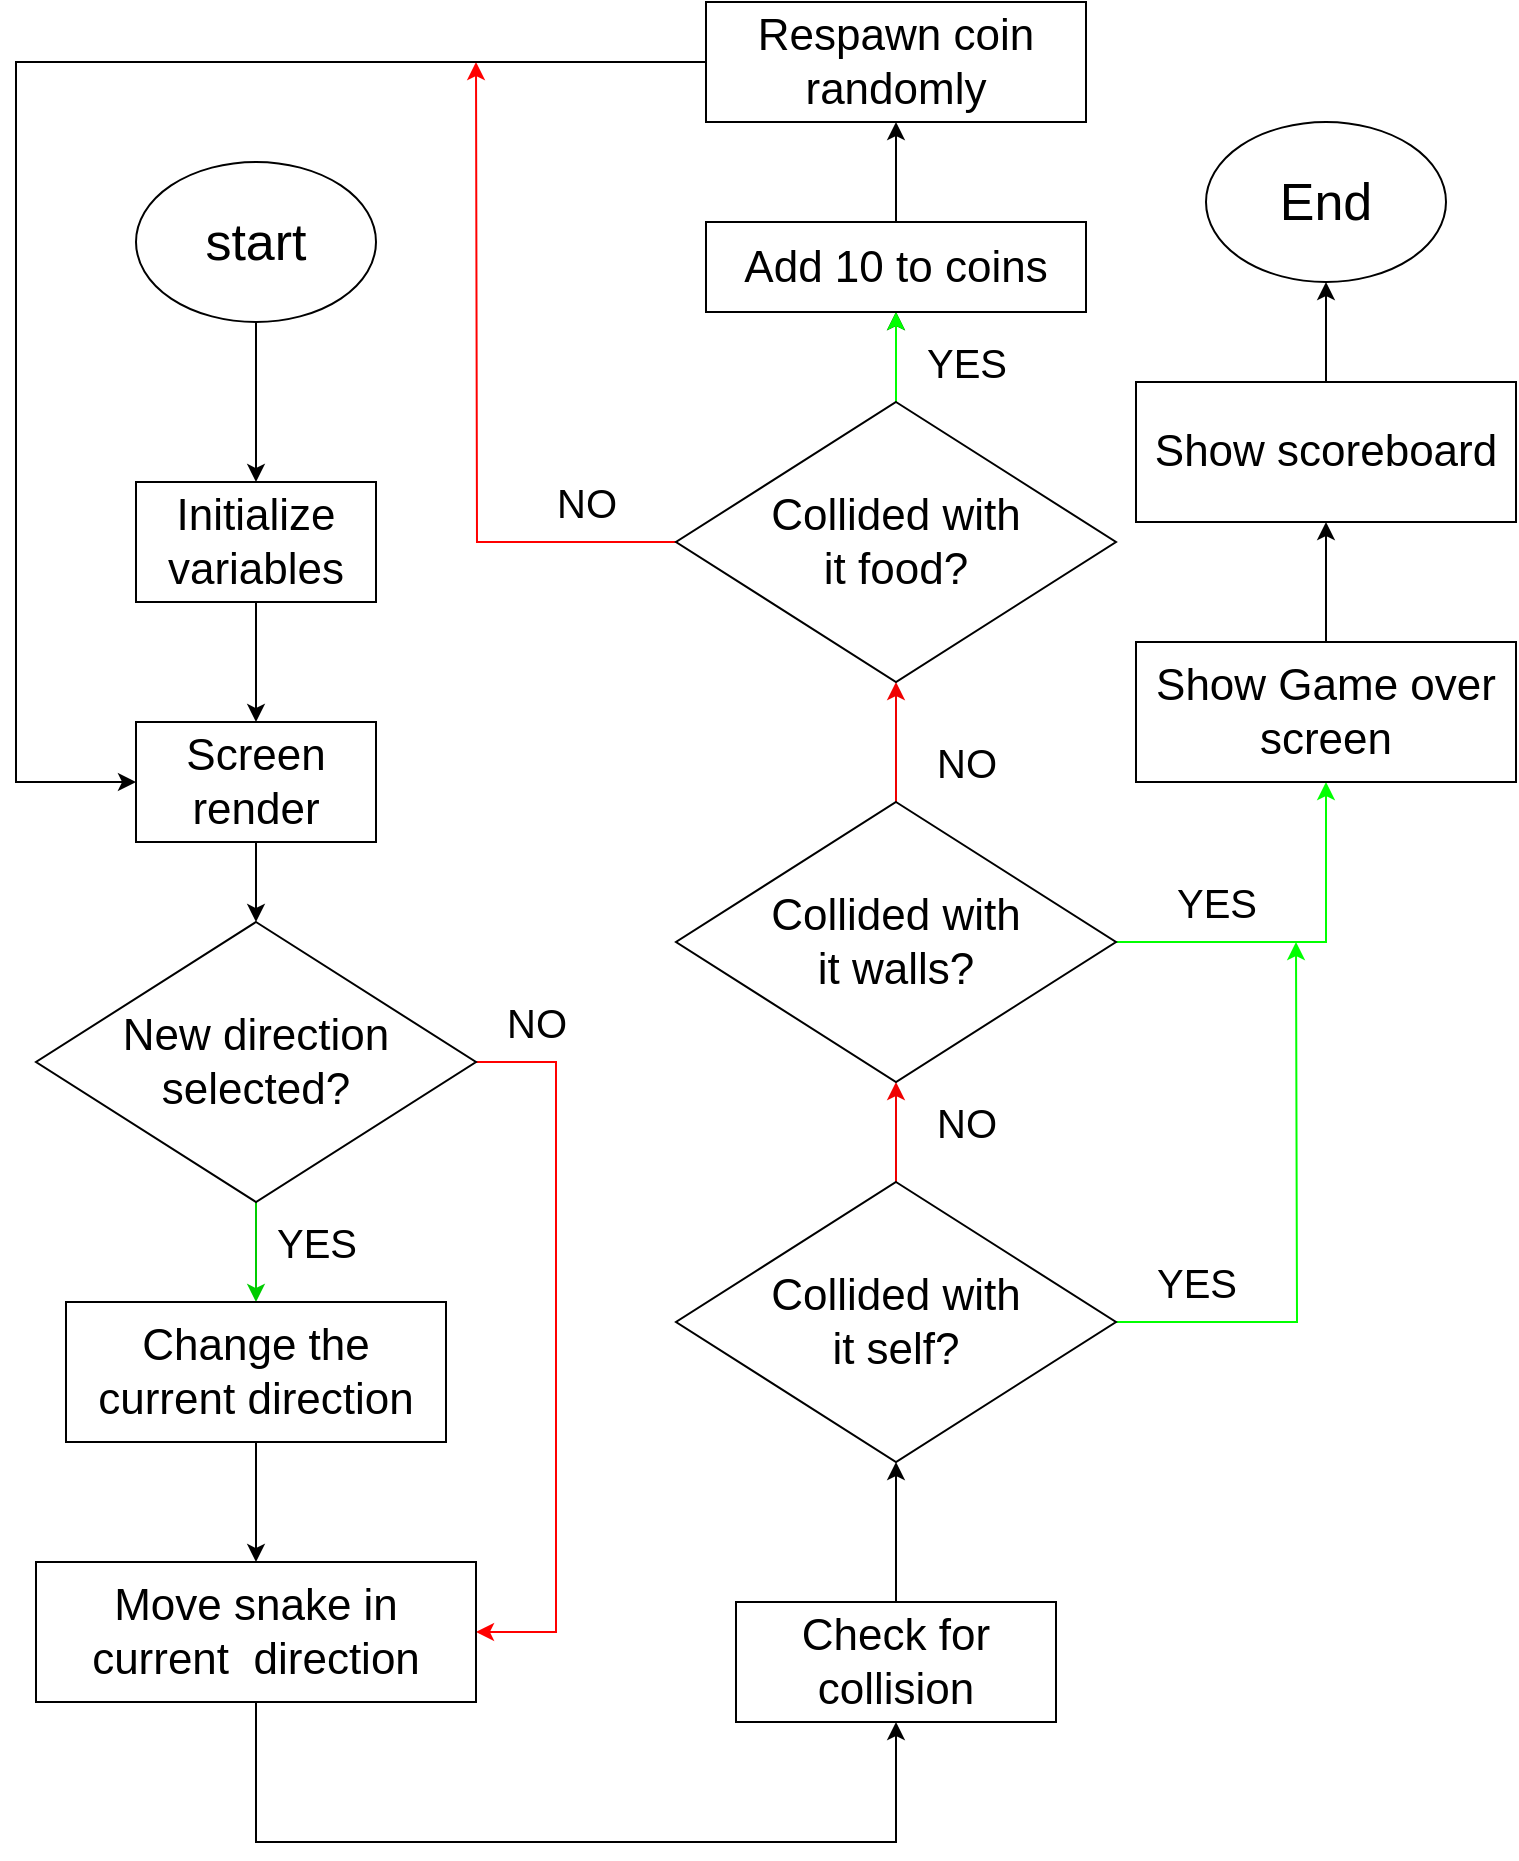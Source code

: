 <mxfile version="13.9.9" type="device"><diagram id="S6q7BFUfGCvP-Jrf9t0d" name="Page-1"><mxGraphModel dx="852" dy="1594" grid="1" gridSize="10" guides="1" tooltips="1" connect="1" arrows="1" fold="1" page="1" pageScale="1" pageWidth="850" pageHeight="1100" math="0" shadow="0"><root><mxCell id="0"/><mxCell id="1" parent="0"/><mxCell id="ekRKlDYGpGEaN5jSUXj3-4" style="edgeStyle=orthogonalEdgeStyle;rounded=0;orthogonalLoop=1;jettySize=auto;html=1;exitX=0.5;exitY=1;exitDx=0;exitDy=0;entryX=0.5;entryY=0;entryDx=0;entryDy=0;" parent="1" source="ekRKlDYGpGEaN5jSUXj3-1" target="ekRKlDYGpGEaN5jSUXj3-2" edge="1"><mxGeometry relative="1" as="geometry"/></mxCell><mxCell id="ekRKlDYGpGEaN5jSUXj3-1" value="&lt;font style=&quot;font-size: 26px&quot;&gt;start&lt;/font&gt;" style="ellipse;whiteSpace=wrap;html=1;" parent="1" vertex="1"><mxGeometry x="140" y="-40" width="120" height="80" as="geometry"/></mxCell><mxCell id="ekRKlDYGpGEaN5jSUXj3-5" value="" style="edgeStyle=orthogonalEdgeStyle;rounded=0;orthogonalLoop=1;jettySize=auto;html=1;" parent="1" source="ekRKlDYGpGEaN5jSUXj3-2" target="ekRKlDYGpGEaN5jSUXj3-3" edge="1"><mxGeometry relative="1" as="geometry"/></mxCell><mxCell id="ekRKlDYGpGEaN5jSUXj3-2" value="&lt;font style=&quot;font-size: 22px&quot;&gt;Initialize variables&lt;/font&gt;" style="rounded=0;whiteSpace=wrap;html=1;" parent="1" vertex="1"><mxGeometry x="140" y="120" width="120" height="60" as="geometry"/></mxCell><mxCell id="ekRKlDYGpGEaN5jSUXj3-7" value="" style="edgeStyle=orthogonalEdgeStyle;rounded=0;orthogonalLoop=1;jettySize=auto;html=1;" parent="1" source="ekRKlDYGpGEaN5jSUXj3-3" target="ekRKlDYGpGEaN5jSUXj3-6" edge="1"><mxGeometry relative="1" as="geometry"/></mxCell><mxCell id="ekRKlDYGpGEaN5jSUXj3-3" value="&lt;font style=&quot;font-size: 22px&quot;&gt;Screen render&lt;/font&gt;" style="rounded=0;whiteSpace=wrap;html=1;" parent="1" vertex="1"><mxGeometry x="140" y="240" width="120" height="60" as="geometry"/></mxCell><mxCell id="ekRKlDYGpGEaN5jSUXj3-9" value="" style="edgeStyle=orthogonalEdgeStyle;rounded=0;orthogonalLoop=1;jettySize=auto;html=1;strokeColor=#00CC00;" parent="1" source="ekRKlDYGpGEaN5jSUXj3-6" target="ekRKlDYGpGEaN5jSUXj3-8" edge="1"><mxGeometry relative="1" as="geometry"/></mxCell><mxCell id="ekRKlDYGpGEaN5jSUXj3-13" style="edgeStyle=orthogonalEdgeStyle;rounded=0;orthogonalLoop=1;jettySize=auto;html=1;entryX=1;entryY=0.5;entryDx=0;entryDy=0;strokeColor=#FF0000;" parent="1" source="ekRKlDYGpGEaN5jSUXj3-6" target="ekRKlDYGpGEaN5jSUXj3-11" edge="1"><mxGeometry relative="1" as="geometry"><Array as="points"><mxPoint x="350" y="410"/><mxPoint x="350" y="695"/></Array></mxGeometry></mxCell><mxCell id="ekRKlDYGpGEaN5jSUXj3-6" value="&lt;span style=&quot;font-size: 22px&quot;&gt;New direction selected?&lt;/span&gt;" style="rhombus;whiteSpace=wrap;html=1;" parent="1" vertex="1"><mxGeometry x="90" y="340" width="220" height="140" as="geometry"/></mxCell><mxCell id="ekRKlDYGpGEaN5jSUXj3-12" value="" style="edgeStyle=orthogonalEdgeStyle;rounded=0;orthogonalLoop=1;jettySize=auto;html=1;fillColor=#d5e8d4;" parent="1" source="ekRKlDYGpGEaN5jSUXj3-8" target="ekRKlDYGpGEaN5jSUXj3-11" edge="1"><mxGeometry relative="1" as="geometry"/></mxCell><mxCell id="ekRKlDYGpGEaN5jSUXj3-8" value="&lt;span style=&quot;font-size: 22px&quot;&gt;Change the current direction&lt;/span&gt;" style="rounded=0;whiteSpace=wrap;html=1;" parent="1" vertex="1"><mxGeometry x="105" y="530" width="190" height="70" as="geometry"/></mxCell><mxCell id="ekRKlDYGpGEaN5jSUXj3-10" value="&lt;font style=&quot;font-size: 20px&quot;&gt;YES&lt;/font&gt;" style="text;html=1;align=center;verticalAlign=middle;resizable=0;points=[];autosize=1;" parent="1" vertex="1"><mxGeometry x="200" y="490" width="60" height="20" as="geometry"/></mxCell><mxCell id="ekRKlDYGpGEaN5jSUXj3-17" style="edgeStyle=orthogonalEdgeStyle;rounded=0;orthogonalLoop=1;jettySize=auto;html=1;entryX=0.5;entryY=1;entryDx=0;entryDy=0;strokeColor=#000000;" parent="1" source="ekRKlDYGpGEaN5jSUXj3-11" target="ekRKlDYGpGEaN5jSUXj3-16" edge="1"><mxGeometry relative="1" as="geometry"><Array as="points"><mxPoint x="200" y="800"/><mxPoint x="520" y="800"/></Array></mxGeometry></mxCell><mxCell id="ekRKlDYGpGEaN5jSUXj3-11" value="&lt;span style=&quot;font-size: 22px&quot;&gt;Move snake in current&amp;nbsp; direction&lt;/span&gt;" style="rounded=0;whiteSpace=wrap;html=1;" parent="1" vertex="1"><mxGeometry x="90" y="660" width="220" height="70" as="geometry"/></mxCell><mxCell id="ekRKlDYGpGEaN5jSUXj3-15" value="&lt;font style=&quot;font-size: 20px&quot;&gt;NO&lt;/font&gt;" style="text;html=1;align=center;verticalAlign=middle;resizable=0;points=[];autosize=1;" parent="1" vertex="1"><mxGeometry x="315" y="380" width="50" height="20" as="geometry"/></mxCell><mxCell id="ekRKlDYGpGEaN5jSUXj3-19" value="" style="edgeStyle=orthogonalEdgeStyle;rounded=0;orthogonalLoop=1;jettySize=auto;html=1;strokeColor=#000000;" parent="1" source="ekRKlDYGpGEaN5jSUXj3-16" target="ekRKlDYGpGEaN5jSUXj3-18" edge="1"><mxGeometry relative="1" as="geometry"/></mxCell><mxCell id="ekRKlDYGpGEaN5jSUXj3-16" value="&lt;span style=&quot;font-size: 22px&quot;&gt;Check for collision&lt;/span&gt;" style="rounded=0;whiteSpace=wrap;html=1;" parent="1" vertex="1"><mxGeometry x="440" y="680" width="160" height="60" as="geometry"/></mxCell><mxCell id="ekRKlDYGpGEaN5jSUXj3-22" value="" style="edgeStyle=orthogonalEdgeStyle;rounded=0;orthogonalLoop=1;jettySize=auto;html=1;strokeColor=#F00000;" parent="1" source="ekRKlDYGpGEaN5jSUXj3-18" target="ekRKlDYGpGEaN5jSUXj3-20" edge="1"><mxGeometry relative="1" as="geometry"/></mxCell><mxCell id="ekRKlDYGpGEaN5jSUXj3-31" style="edgeStyle=orthogonalEdgeStyle;rounded=0;orthogonalLoop=1;jettySize=auto;html=1;strokeColor=#00FF00;" parent="1" source="ekRKlDYGpGEaN5jSUXj3-18" edge="1"><mxGeometry relative="1" as="geometry"><mxPoint x="720.0" y="350" as="targetPoint"/></mxGeometry></mxCell><mxCell id="ekRKlDYGpGEaN5jSUXj3-18" value="&lt;span style=&quot;font-size: 22px&quot;&gt;Collided with&lt;br&gt;it self?&lt;/span&gt;" style="rhombus;whiteSpace=wrap;html=1;" parent="1" vertex="1"><mxGeometry x="410" y="470" width="220" height="140" as="geometry"/></mxCell><mxCell id="ekRKlDYGpGEaN5jSUXj3-23" value="" style="edgeStyle=orthogonalEdgeStyle;rounded=0;orthogonalLoop=1;jettySize=auto;html=1;strokeColor=#F00000;" parent="1" source="ekRKlDYGpGEaN5jSUXj3-20" target="ekRKlDYGpGEaN5jSUXj3-21" edge="1"><mxGeometry relative="1" as="geometry"/></mxCell><mxCell id="ekRKlDYGpGEaN5jSUXj3-30" style="edgeStyle=orthogonalEdgeStyle;rounded=0;orthogonalLoop=1;jettySize=auto;html=1;entryX=0.5;entryY=1;entryDx=0;entryDy=0;strokeColor=#00FF00;" parent="1" source="ekRKlDYGpGEaN5jSUXj3-20" target="ekRKlDYGpGEaN5jSUXj3-27" edge="1"><mxGeometry relative="1" as="geometry"/></mxCell><mxCell id="ekRKlDYGpGEaN5jSUXj3-20" value="&lt;span style=&quot;font-size: 22px&quot;&gt;Collided with&lt;br&gt;it walls?&lt;/span&gt;" style="rhombus;whiteSpace=wrap;html=1;" parent="1" vertex="1"><mxGeometry x="410" y="280" width="220" height="140" as="geometry"/></mxCell><mxCell id="ekRKlDYGpGEaN5jSUXj3-36" style="edgeStyle=orthogonalEdgeStyle;rounded=0;orthogonalLoop=1;jettySize=auto;html=1;entryX=0.5;entryY=1;entryDx=0;entryDy=0;" parent="1" source="ekRKlDYGpGEaN5jSUXj3-21" target="ekRKlDYGpGEaN5jSUXj3-35" edge="1"><mxGeometry relative="1" as="geometry"/></mxCell><mxCell id="ekRKlDYGpGEaN5jSUXj3-41" value="" style="edgeStyle=orthogonalEdgeStyle;rounded=0;orthogonalLoop=1;jettySize=auto;html=1;strokeColor=#00FF00;" parent="1" source="ekRKlDYGpGEaN5jSUXj3-21" target="ekRKlDYGpGEaN5jSUXj3-35" edge="1"><mxGeometry relative="1" as="geometry"/></mxCell><mxCell id="ekRKlDYGpGEaN5jSUXj3-43" style="edgeStyle=orthogonalEdgeStyle;rounded=0;orthogonalLoop=1;jettySize=auto;html=1;strokeColor=#FF0000;" parent="1" source="ekRKlDYGpGEaN5jSUXj3-21" edge="1"><mxGeometry relative="1" as="geometry"><mxPoint x="310.0" y="-90" as="targetPoint"/></mxGeometry></mxCell><mxCell id="ekRKlDYGpGEaN5jSUXj3-21" value="&lt;span style=&quot;font-size: 22px&quot;&gt;Collided with&lt;br&gt;it food?&lt;/span&gt;" style="rhombus;whiteSpace=wrap;html=1;" parent="1" vertex="1"><mxGeometry x="410" y="80" width="220" height="140" as="geometry"/></mxCell><mxCell id="ekRKlDYGpGEaN5jSUXj3-24" value="&lt;font style=&quot;font-size: 20px&quot;&gt;NO&lt;/font&gt;" style="text;html=1;align=center;verticalAlign=middle;resizable=0;points=[];autosize=1;" parent="1" vertex="1"><mxGeometry x="530" y="430" width="50" height="20" as="geometry"/></mxCell><mxCell id="ekRKlDYGpGEaN5jSUXj3-25" value="&lt;font style=&quot;font-size: 20px&quot;&gt;NO&lt;/font&gt;" style="text;html=1;align=center;verticalAlign=middle;resizable=0;points=[];autosize=1;" parent="1" vertex="1"><mxGeometry x="530" y="250" width="50" height="20" as="geometry"/></mxCell><mxCell id="ekRKlDYGpGEaN5jSUXj3-46" value="" style="edgeStyle=orthogonalEdgeStyle;rounded=0;orthogonalLoop=1;jettySize=auto;html=1;" parent="1" source="ekRKlDYGpGEaN5jSUXj3-27" target="ekRKlDYGpGEaN5jSUXj3-45" edge="1"><mxGeometry relative="1" as="geometry"/></mxCell><mxCell id="ekRKlDYGpGEaN5jSUXj3-27" value="&lt;span style=&quot;font-size: 22px&quot;&gt;Show Game over screen&lt;/span&gt;" style="rounded=0;whiteSpace=wrap;html=1;" parent="1" vertex="1"><mxGeometry x="640" y="200" width="190" height="70" as="geometry"/></mxCell><mxCell id="ekRKlDYGpGEaN5jSUXj3-32" value="&lt;font style=&quot;font-size: 20px&quot;&gt;YES&lt;/font&gt;" style="text;html=1;align=center;verticalAlign=middle;resizable=0;points=[];autosize=1;" parent="1" vertex="1"><mxGeometry x="640" y="510" width="60" height="20" as="geometry"/></mxCell><mxCell id="ekRKlDYGpGEaN5jSUXj3-33" value="&lt;font style=&quot;font-size: 20px&quot;&gt;YES&lt;/font&gt;" style="text;html=1;align=center;verticalAlign=middle;resizable=0;points=[];autosize=1;" parent="1" vertex="1"><mxGeometry x="650" y="320" width="60" height="20" as="geometry"/></mxCell><mxCell id="ekRKlDYGpGEaN5jSUXj3-39" value="" style="edgeStyle=orthogonalEdgeStyle;rounded=0;orthogonalLoop=1;jettySize=auto;html=1;strokeColor=#000000;" parent="1" source="ekRKlDYGpGEaN5jSUXj3-35" target="ekRKlDYGpGEaN5jSUXj3-38" edge="1"><mxGeometry relative="1" as="geometry"/></mxCell><mxCell id="ekRKlDYGpGEaN5jSUXj3-35" value="&lt;span style=&quot;font-size: 22px&quot;&gt;Add 10 to coins&lt;/span&gt;" style="rounded=0;whiteSpace=wrap;html=1;" parent="1" vertex="1"><mxGeometry x="425" y="-10" width="190" height="45" as="geometry"/></mxCell><mxCell id="ekRKlDYGpGEaN5jSUXj3-40" style="edgeStyle=orthogonalEdgeStyle;rounded=0;orthogonalLoop=1;jettySize=auto;html=1;strokeColor=#000000;entryX=0;entryY=0.5;entryDx=0;entryDy=0;" parent="1" source="ekRKlDYGpGEaN5jSUXj3-38" target="ekRKlDYGpGEaN5jSUXj3-3" edge="1"><mxGeometry relative="1" as="geometry"><mxPoint x="70" y="270" as="targetPoint"/><Array as="points"><mxPoint x="80" y="-90"/><mxPoint x="80" y="270"/></Array></mxGeometry></mxCell><mxCell id="ekRKlDYGpGEaN5jSUXj3-38" value="&lt;span style=&quot;font-size: 22px&quot;&gt;Respawn coin randomly&lt;/span&gt;" style="rounded=0;whiteSpace=wrap;html=1;" parent="1" vertex="1"><mxGeometry x="425" y="-120" width="190" height="60" as="geometry"/></mxCell><mxCell id="ekRKlDYGpGEaN5jSUXj3-42" value="&lt;font style=&quot;font-size: 20px&quot;&gt;YES&lt;/font&gt;" style="text;html=1;align=center;verticalAlign=middle;resizable=0;points=[];autosize=1;" parent="1" vertex="1"><mxGeometry x="525" y="50" width="60" height="20" as="geometry"/></mxCell><mxCell id="ekRKlDYGpGEaN5jSUXj3-44" value="&lt;font style=&quot;font-size: 20px&quot;&gt;NO&lt;/font&gt;" style="text;html=1;align=center;verticalAlign=middle;resizable=0;points=[];autosize=1;" parent="1" vertex="1"><mxGeometry x="340" y="120" width="50" height="20" as="geometry"/></mxCell><mxCell id="CQeH95wIRELJfSacKbLR-2" value="" style="edgeStyle=orthogonalEdgeStyle;rounded=0;orthogonalLoop=1;jettySize=auto;html=1;" edge="1" parent="1" source="ekRKlDYGpGEaN5jSUXj3-45" target="CQeH95wIRELJfSacKbLR-1"><mxGeometry relative="1" as="geometry"/></mxCell><mxCell id="ekRKlDYGpGEaN5jSUXj3-45" value="&lt;span style=&quot;font-size: 22px&quot;&gt;Show scoreboard&lt;/span&gt;" style="rounded=0;whiteSpace=wrap;html=1;" parent="1" vertex="1"><mxGeometry x="640" y="70" width="190" height="70" as="geometry"/></mxCell><mxCell id="CQeH95wIRELJfSacKbLR-1" value="&lt;font style=&quot;font-size: 26px&quot;&gt;End&lt;/font&gt;" style="ellipse;whiteSpace=wrap;html=1;" vertex="1" parent="1"><mxGeometry x="675" y="-60" width="120" height="80" as="geometry"/></mxCell></root></mxGraphModel></diagram></mxfile>